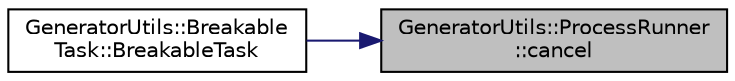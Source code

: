 digraph "GeneratorUtils::ProcessRunner::cancel"
{
 // LATEX_PDF_SIZE
  edge [fontname="Helvetica",fontsize="10",labelfontname="Helvetica",labelfontsize="10"];
  node [fontname="Helvetica",fontsize="10",shape=record];
  rankdir="RL";
  Node1 [label="GeneratorUtils::ProcessRunner\l::cancel",height=0.2,width=0.4,color="black", fillcolor="grey75", style="filled", fontcolor="black",tooltip=" "];
  Node1 -> Node2 [dir="back",color="midnightblue",fontsize="10",style="solid",fontname="Helvetica"];
  Node2 [label="GeneratorUtils::Breakable\lTask::BreakableTask",height=0.2,width=0.4,color="black", fillcolor="white", style="filled",URL="$class_generator_utils_1_1_breakable_task.html#ac22bf1913360d3f058683ebd903dd338",tooltip=" "];
}
